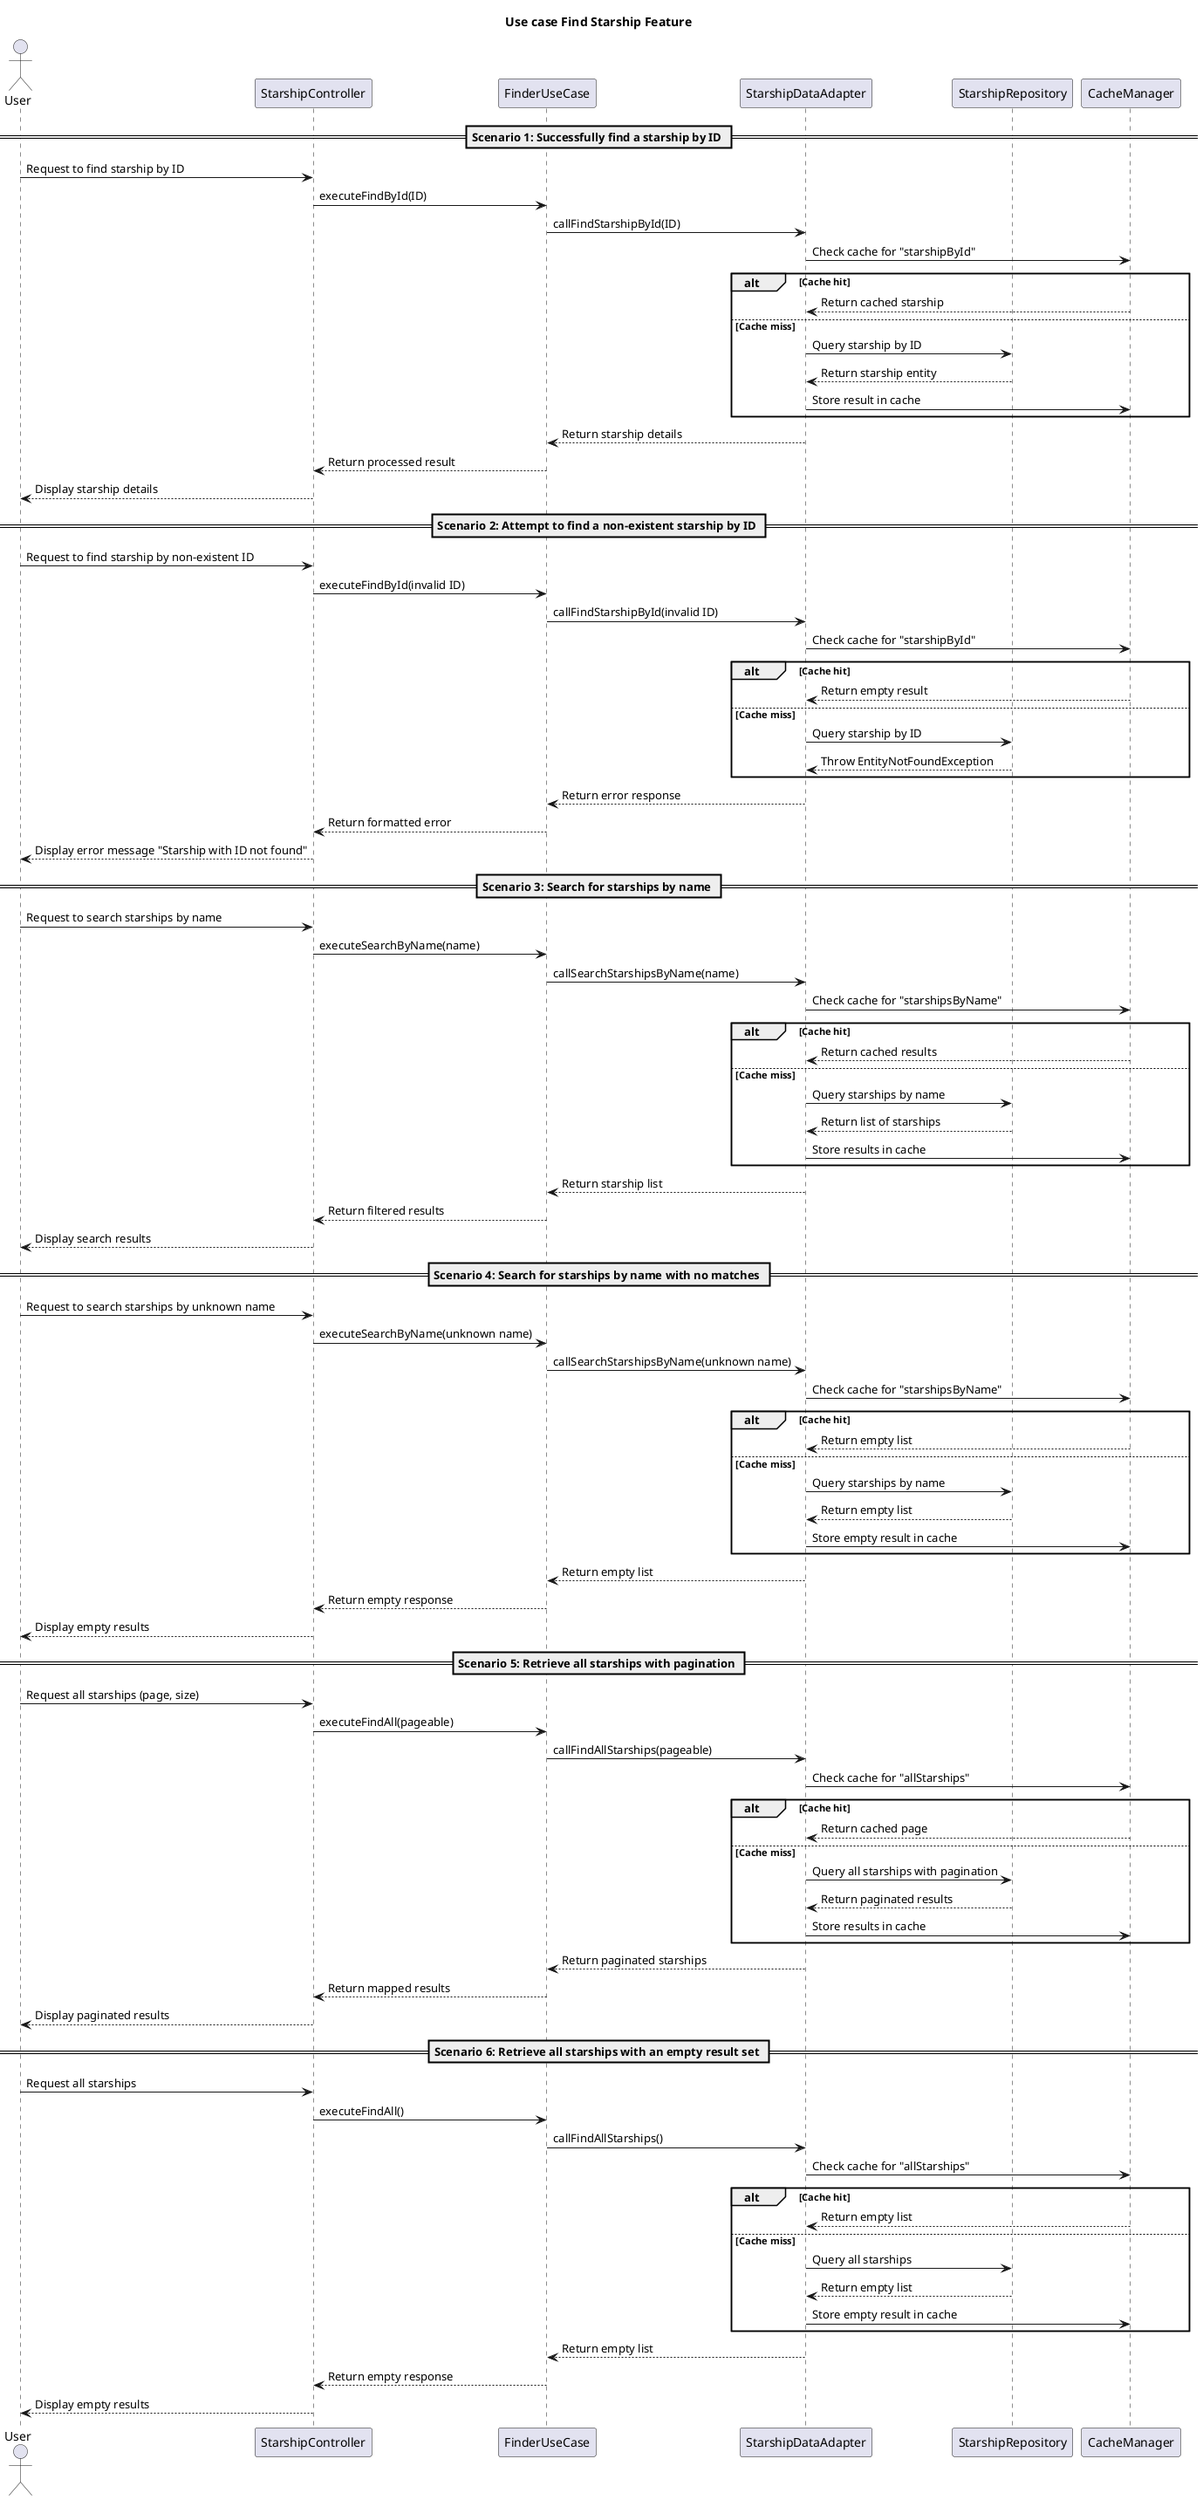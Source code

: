 @startuml
title Use case Find Starship Feature

actor User
participant "StarshipController" as Controller
participant "FinderUseCase" as Finder
participant "StarshipDataAdapter" as Service
participant "StarshipRepository" as Repository
participant "CacheManager" as Cache

== Scenario 1: Successfully find a starship by ID ==
User -> Controller: Request to find starship by ID
Controller -> Finder: executeFindById(ID)
Finder -> Service: callFindStarshipById(ID)
Service -> Cache: Check cache for "starshipById"
alt Cache hit
    Cache --> Service: Return cached starship
else Cache miss
    Service -> Repository: Query starship by ID
    Repository --> Service: Return starship entity
    Service -> Cache: Store result in cache
end
Service --> Finder: Return starship details
Finder --> Controller: Return processed result
Controller --> User: Display starship details

== Scenario 2: Attempt to find a non-existent starship by ID ==
User -> Controller: Request to find starship by non-existent ID
Controller -> Finder: executeFindById(invalid ID)
Finder -> Service: callFindStarshipById(invalid ID)
Service -> Cache: Check cache for "starshipById"
alt Cache hit
    Cache --> Service: Return empty result
else Cache miss
    Service -> Repository: Query starship by ID
    Repository --> Service: Throw EntityNotFoundException
end
Service --> Finder: Return error response
Finder --> Controller: Return formatted error
Controller --> User: Display error message "Starship with ID not found"

== Scenario 3: Search for starships by name ==
User -> Controller: Request to search starships by name
Controller -> Finder: executeSearchByName(name)
Finder -> Service: callSearchStarshipsByName(name)
Service -> Cache: Check cache for "starshipsByName"
alt Cache hit
    Cache --> Service: Return cached results
else Cache miss
    Service -> Repository: Query starships by name
    Repository --> Service: Return list of starships
    Service -> Cache: Store results in cache
end
Service --> Finder: Return starship list
Finder --> Controller: Return filtered results
Controller --> User: Display search results

== Scenario 4: Search for starships by name with no matches ==
User -> Controller: Request to search starships by unknown name
Controller -> Finder: executeSearchByName(unknown name)
Finder -> Service: callSearchStarshipsByName(unknown name)
Service -> Cache: Check cache for "starshipsByName"
alt Cache hit
    Cache --> Service: Return empty list
else Cache miss
    Service -> Repository: Query starships by name
    Repository --> Service: Return empty list
    Service -> Cache: Store empty result in cache
end
Service --> Finder: Return empty list
Finder --> Controller: Return empty response
Controller --> User: Display empty results

== Scenario 5: Retrieve all starships with pagination ==
User -> Controller: Request all starships (page, size)
Controller -> Finder: executeFindAll(pageable)
Finder -> Service: callFindAllStarships(pageable)
Service -> Cache: Check cache for "allStarships"
alt Cache hit
    Cache --> Service: Return cached page
else Cache miss
    Service -> Repository: Query all starships with pagination
    Repository --> Service: Return paginated results
    Service -> Cache: Store results in cache
end
Service --> Finder: Return paginated starships
Finder --> Controller: Return mapped results
Controller --> User: Display paginated results

== Scenario 6: Retrieve all starships with an empty result set ==
User -> Controller: Request all starships
Controller -> Finder: executeFindAll()
Finder -> Service: callFindAllStarships()
Service -> Cache: Check cache for "allStarships"
alt Cache hit
    Cache --> Service: Return empty list
else Cache miss
    Service -> Repository: Query all starships
    Repository --> Service: Return empty list
    Service -> Cache: Store empty result in cache
end
Service --> Finder: Return empty list
Finder --> Controller: Return empty response
Controller --> User: Display empty results

@enduml